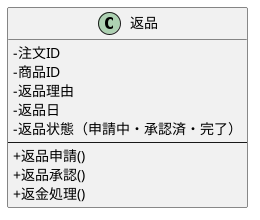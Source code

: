 @startuml 返品
skinparam classAttributeIconSize 0

class 返品 {
  - 注文ID
  - 商品ID
  - 返品理由
  - 返品日
  - 返品状態（申請中・承認済・完了）
  --
  + 返品申請()
  + 返品承認()
  + 返金処理()
}

@enduml
